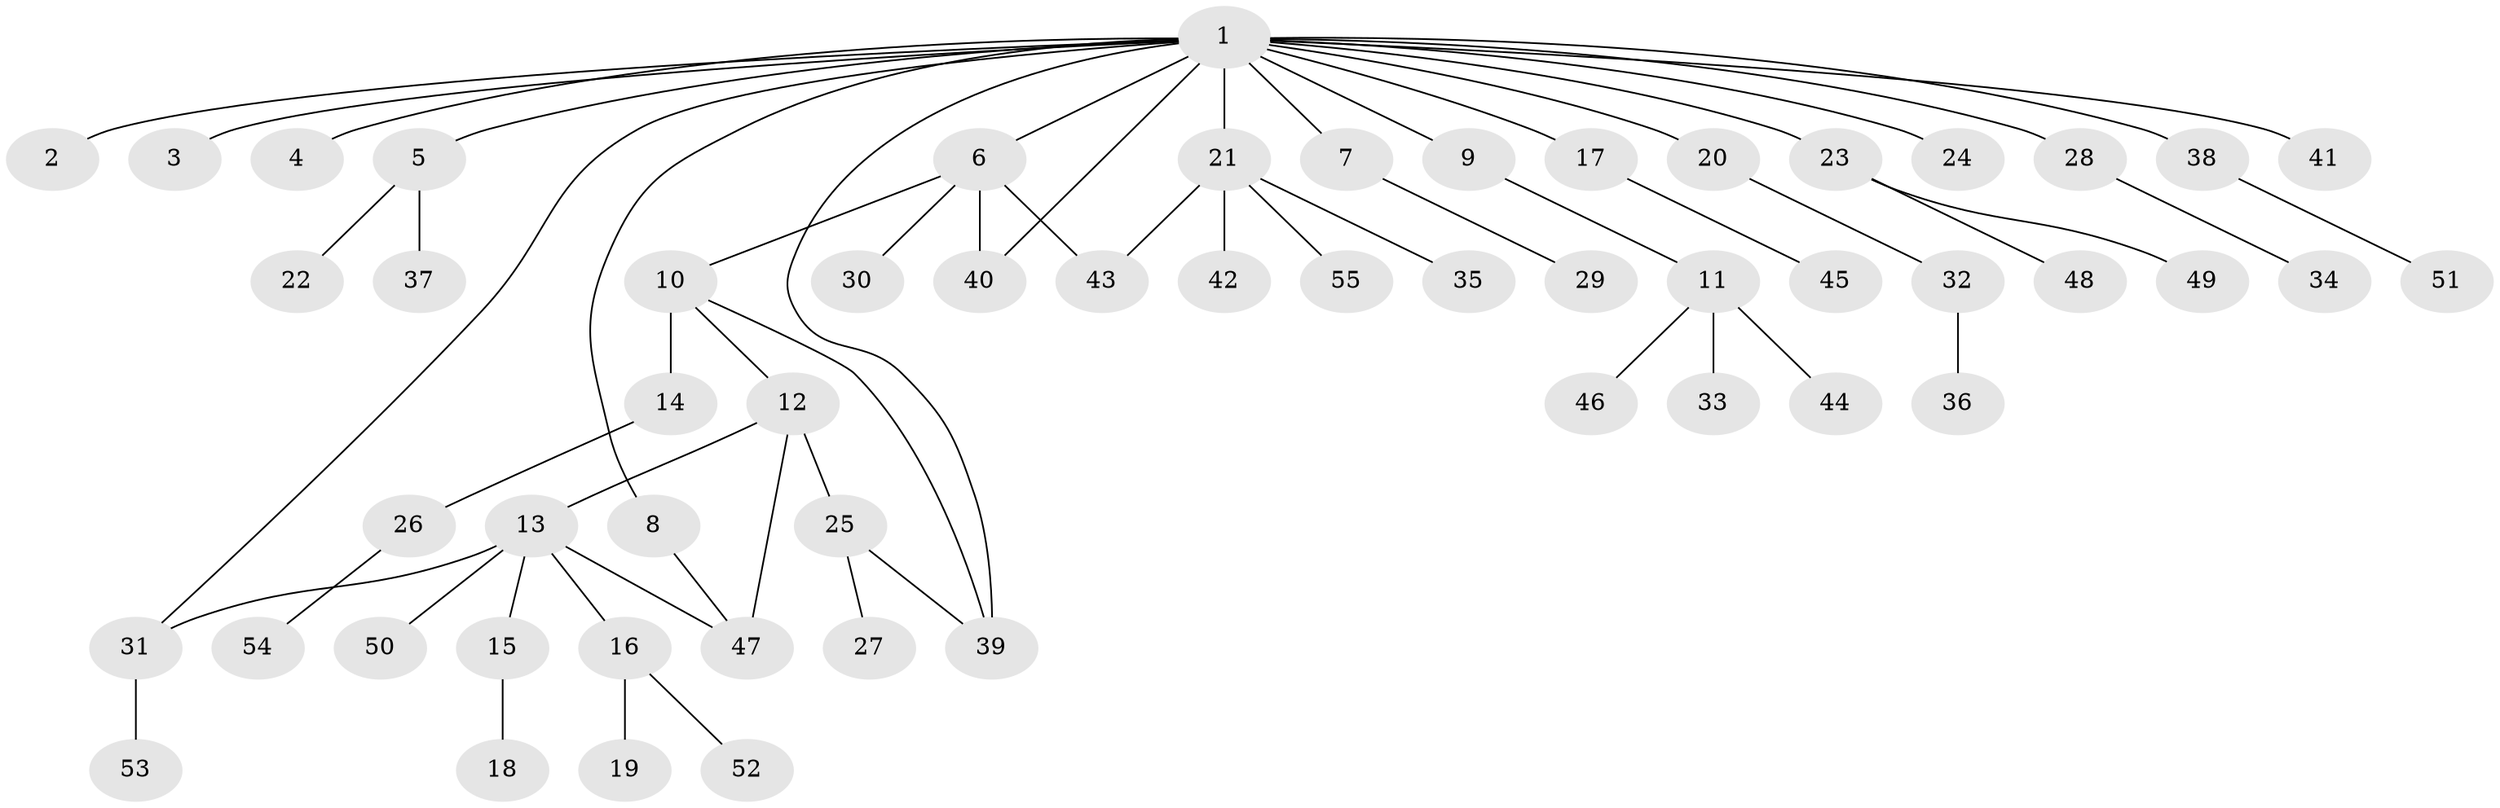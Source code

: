 // coarse degree distribution, {19: 0.02631578947368421, 1: 0.5526315789473685, 2: 0.2894736842105263, 4: 0.07894736842105263, 5: 0.02631578947368421, 7: 0.02631578947368421}
// Generated by graph-tools (version 1.1) at 2025/51/02/27/25 19:51:55]
// undirected, 55 vertices, 61 edges
graph export_dot {
graph [start="1"]
  node [color=gray90,style=filled];
  1;
  2;
  3;
  4;
  5;
  6;
  7;
  8;
  9;
  10;
  11;
  12;
  13;
  14;
  15;
  16;
  17;
  18;
  19;
  20;
  21;
  22;
  23;
  24;
  25;
  26;
  27;
  28;
  29;
  30;
  31;
  32;
  33;
  34;
  35;
  36;
  37;
  38;
  39;
  40;
  41;
  42;
  43;
  44;
  45;
  46;
  47;
  48;
  49;
  50;
  51;
  52;
  53;
  54;
  55;
  1 -- 2;
  1 -- 3;
  1 -- 4;
  1 -- 5;
  1 -- 6;
  1 -- 7;
  1 -- 8;
  1 -- 9;
  1 -- 17;
  1 -- 20;
  1 -- 21;
  1 -- 23;
  1 -- 24;
  1 -- 28;
  1 -- 31;
  1 -- 38;
  1 -- 39;
  1 -- 40;
  1 -- 41;
  5 -- 22;
  5 -- 37;
  6 -- 10;
  6 -- 30;
  6 -- 40;
  6 -- 43;
  7 -- 29;
  8 -- 47;
  9 -- 11;
  10 -- 12;
  10 -- 14;
  10 -- 39;
  11 -- 33;
  11 -- 44;
  11 -- 46;
  12 -- 13;
  12 -- 25;
  12 -- 47;
  13 -- 15;
  13 -- 16;
  13 -- 31;
  13 -- 47;
  13 -- 50;
  14 -- 26;
  15 -- 18;
  16 -- 19;
  16 -- 52;
  17 -- 45;
  20 -- 32;
  21 -- 35;
  21 -- 42;
  21 -- 43;
  21 -- 55;
  23 -- 48;
  23 -- 49;
  25 -- 27;
  25 -- 39;
  26 -- 54;
  28 -- 34;
  31 -- 53;
  32 -- 36;
  38 -- 51;
}
